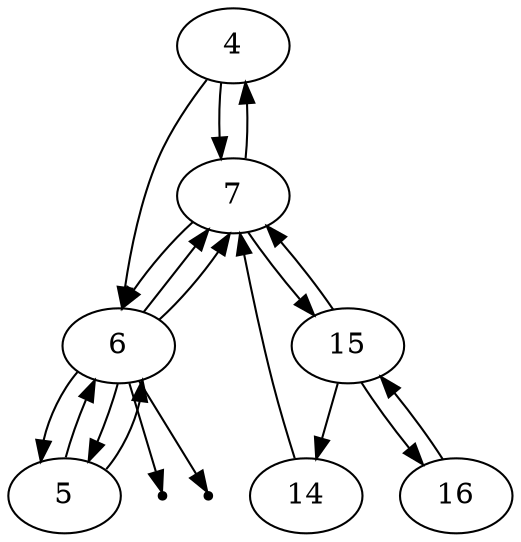 digraph G{
	4;
	4 -> 7;
	7 -> 4;
	7 -> 6;
	6 -> 7;
	6 -> 5;
	5 -> 6;
	null13195640 [shape=point];
	6 -> null13195640;
	7 -> 15;
	15 -> 7;
	15 -> 14;
	14 -> 7;
	15 -> 16;
	16 -> 15;
	4 -> 6;
	6 -> 7;
	6 -> 5;
	5 -> 6;
	null11601517 [shape=point];
	6 -> null11601517;
}
